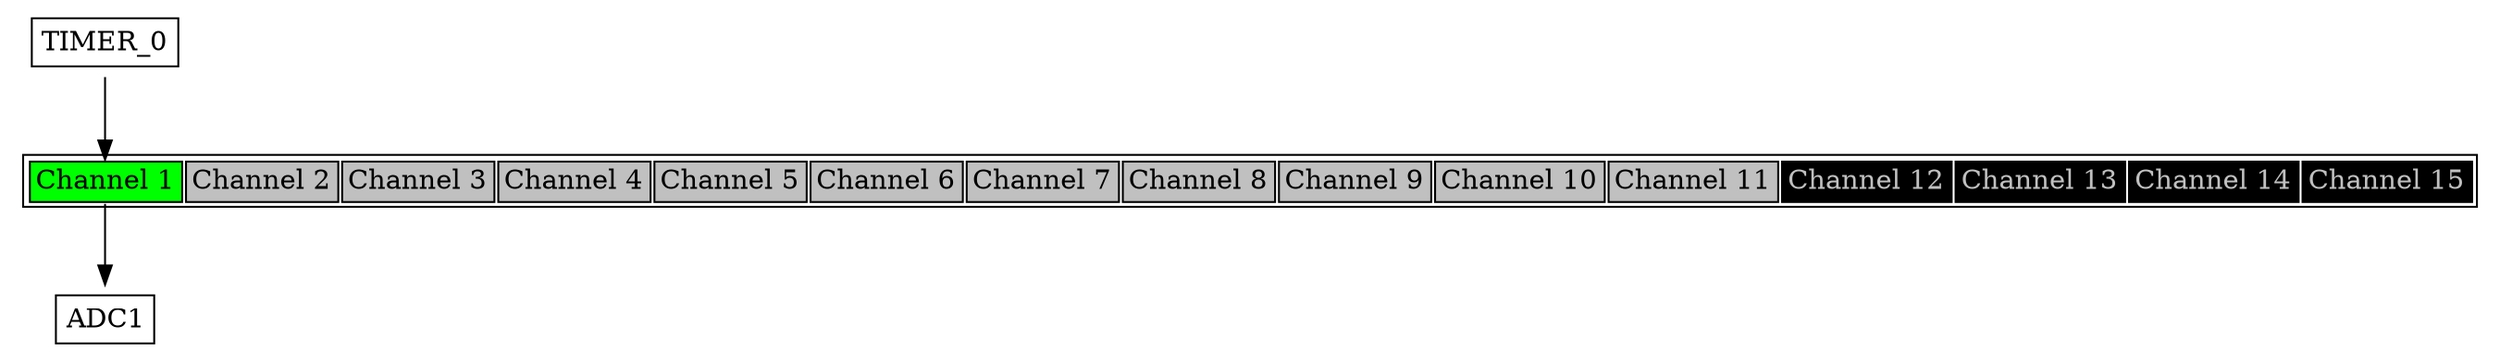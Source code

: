 

digraph H {

  parent [
   shape=plaintext
   label=<
     <table border='1' cellborder='1'>
       <tr>
            <td bgcolor="green" port='chan_1'>Channel 1</td>
            <td bgcolor="grey" port='chan_2'>Channel 2</td>
            <td bgcolor="grey" port='chan_3'>Channel 3</td>
            <td bgcolor="grey" port='chan_4'>Channel 4</td>
            <td bgcolor="grey" port='chan_5'>Channel 5</td>
            <td bgcolor="grey" port='chan_6'>Channel 6</td>
            <td bgcolor="grey" port='chan_7'>Channel 7</td>
            <td bgcolor="grey" port='chan_8'>Channel 8</td>
            <td bgcolor="grey" port='chan_9'>Channel 9</td>
            <td bgcolor="grey" port='chan_10'>Channel 10</td>
            <td bgcolor="grey" port='chan_11'>Channel 11</td>
            <td bgcolor="black" port='chan_12'><font color="grey">Channel 12</font></td>
            <td bgcolor="black" port='chan_13'><font color="grey">Channel 13</font></td>
            <td bgcolor="black" port='chan_14'><font color="grey">Channel 14</font></td>
            <td bgcolor="black" port='chan_15'><font color="grey">Channel 15</font></td>
         </tr>
     </table>
  >];

pub_chan_1 [
    shape=plaintext
    label=<
    <table border='1'  cellborder='0'>
      <tr><td>TIMER_0</td></tr>
    </table>
    >];
pub_chan_1 -> parent: chan_1;

sub_chan_1_0 [
  shape=plaintext
  label=<
    <table border='1'  cellborder='0'>
      <tr><td>ADC1</td></tr>
    </table>
  >];
parent: chan_1 -> sub_chan_1_0;

}
